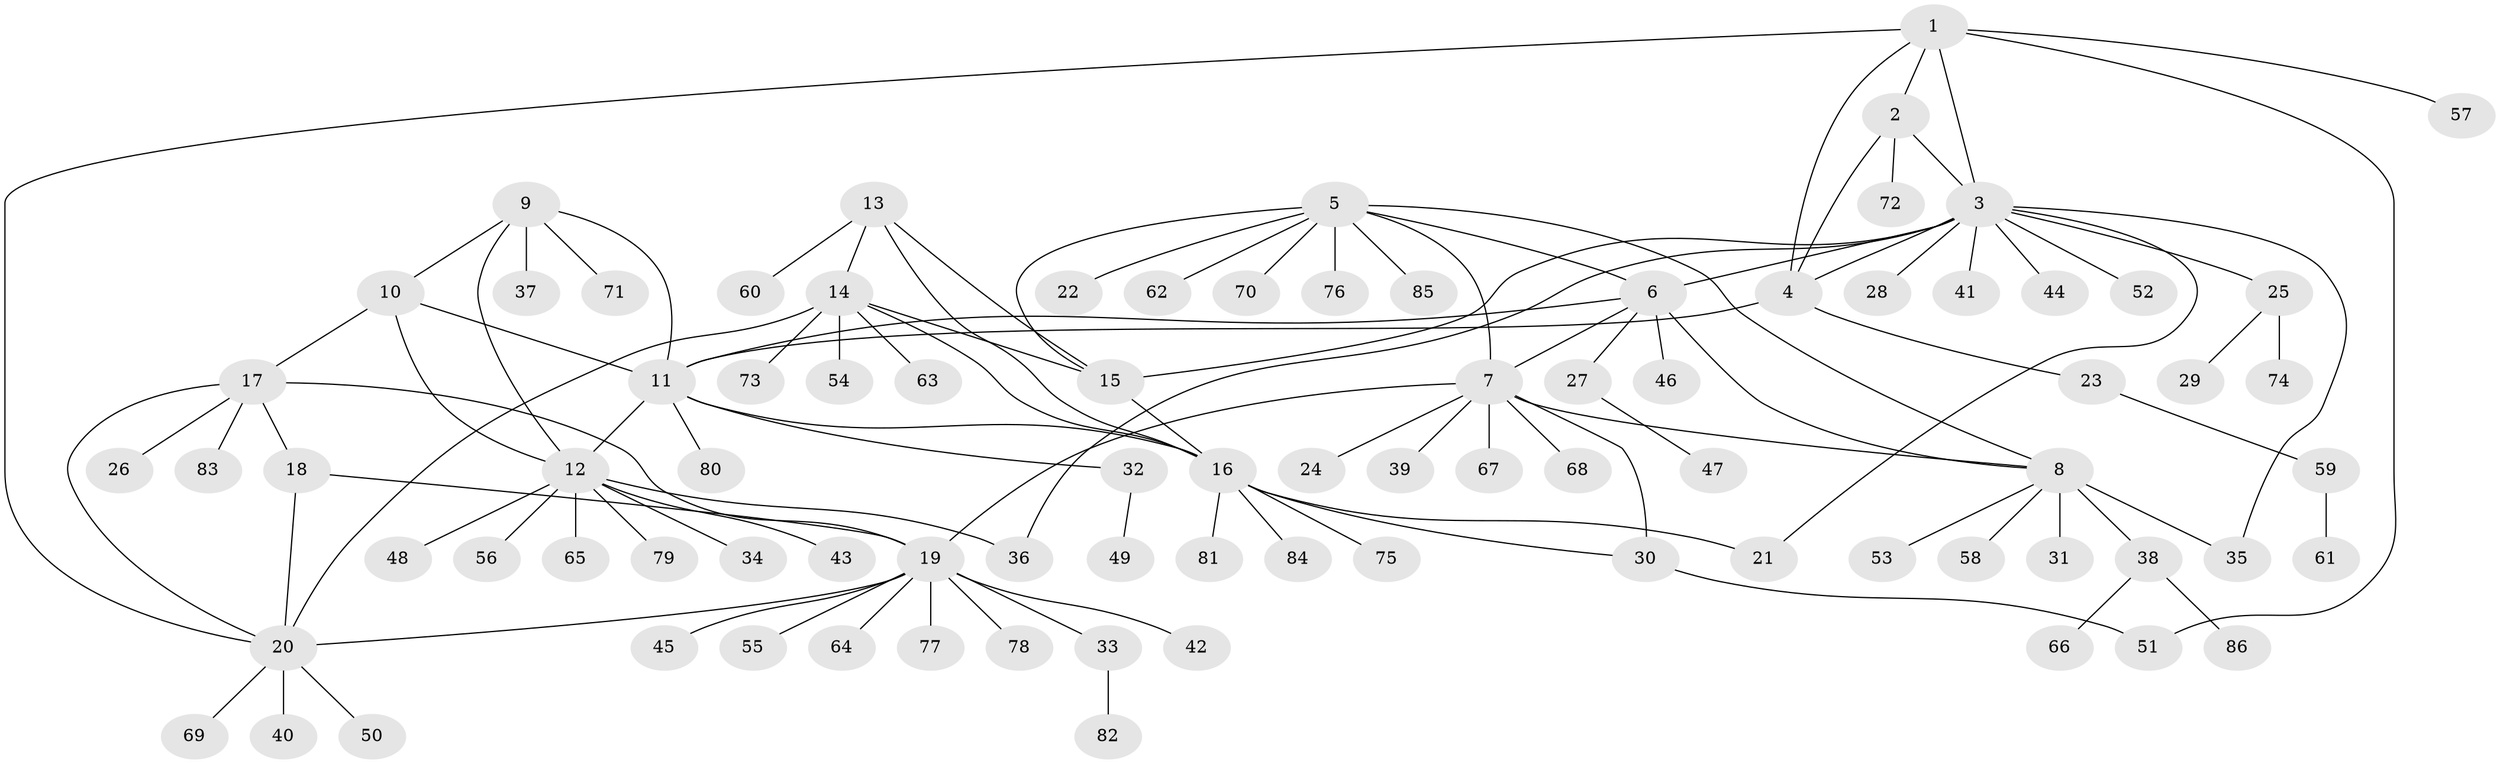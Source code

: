 // coarse degree distribution, {5: 0.0196078431372549, 7: 0.0392156862745098, 4: 0.0784313725490196, 14: 0.0392156862745098, 8: 0.0196078431372549, 6: 0.0392156862745098, 1: 0.7254901960784313, 2: 0.0392156862745098}
// Generated by graph-tools (version 1.1) at 2025/19/03/04/25 18:19:50]
// undirected, 86 vertices, 111 edges
graph export_dot {
graph [start="1"]
  node [color=gray90,style=filled];
  1;
  2;
  3;
  4;
  5;
  6;
  7;
  8;
  9;
  10;
  11;
  12;
  13;
  14;
  15;
  16;
  17;
  18;
  19;
  20;
  21;
  22;
  23;
  24;
  25;
  26;
  27;
  28;
  29;
  30;
  31;
  32;
  33;
  34;
  35;
  36;
  37;
  38;
  39;
  40;
  41;
  42;
  43;
  44;
  45;
  46;
  47;
  48;
  49;
  50;
  51;
  52;
  53;
  54;
  55;
  56;
  57;
  58;
  59;
  60;
  61;
  62;
  63;
  64;
  65;
  66;
  67;
  68;
  69;
  70;
  71;
  72;
  73;
  74;
  75;
  76;
  77;
  78;
  79;
  80;
  81;
  82;
  83;
  84;
  85;
  86;
  1 -- 2;
  1 -- 3;
  1 -- 4;
  1 -- 20;
  1 -- 51;
  1 -- 57;
  2 -- 3;
  2 -- 4;
  2 -- 72;
  3 -- 4;
  3 -- 6;
  3 -- 15;
  3 -- 21;
  3 -- 25;
  3 -- 28;
  3 -- 35;
  3 -- 36;
  3 -- 41;
  3 -- 44;
  3 -- 52;
  4 -- 11;
  4 -- 23;
  5 -- 6;
  5 -- 7;
  5 -- 8;
  5 -- 15;
  5 -- 22;
  5 -- 62;
  5 -- 70;
  5 -- 76;
  5 -- 85;
  6 -- 7;
  6 -- 8;
  6 -- 11;
  6 -- 27;
  6 -- 46;
  7 -- 8;
  7 -- 19;
  7 -- 24;
  7 -- 30;
  7 -- 39;
  7 -- 67;
  7 -- 68;
  8 -- 31;
  8 -- 35;
  8 -- 38;
  8 -- 53;
  8 -- 58;
  9 -- 10;
  9 -- 11;
  9 -- 12;
  9 -- 37;
  9 -- 71;
  10 -- 11;
  10 -- 12;
  10 -- 17;
  11 -- 12;
  11 -- 16;
  11 -- 32;
  11 -- 80;
  12 -- 34;
  12 -- 36;
  12 -- 43;
  12 -- 48;
  12 -- 56;
  12 -- 65;
  12 -- 79;
  13 -- 14;
  13 -- 15;
  13 -- 16;
  13 -- 60;
  14 -- 15;
  14 -- 16;
  14 -- 20;
  14 -- 54;
  14 -- 63;
  14 -- 73;
  15 -- 16;
  16 -- 21;
  16 -- 30;
  16 -- 75;
  16 -- 81;
  16 -- 84;
  17 -- 18;
  17 -- 19;
  17 -- 20;
  17 -- 26;
  17 -- 83;
  18 -- 19;
  18 -- 20;
  19 -- 20;
  19 -- 33;
  19 -- 42;
  19 -- 45;
  19 -- 55;
  19 -- 64;
  19 -- 77;
  19 -- 78;
  20 -- 40;
  20 -- 50;
  20 -- 69;
  23 -- 59;
  25 -- 29;
  25 -- 74;
  27 -- 47;
  30 -- 51;
  32 -- 49;
  33 -- 82;
  38 -- 66;
  38 -- 86;
  59 -- 61;
}
